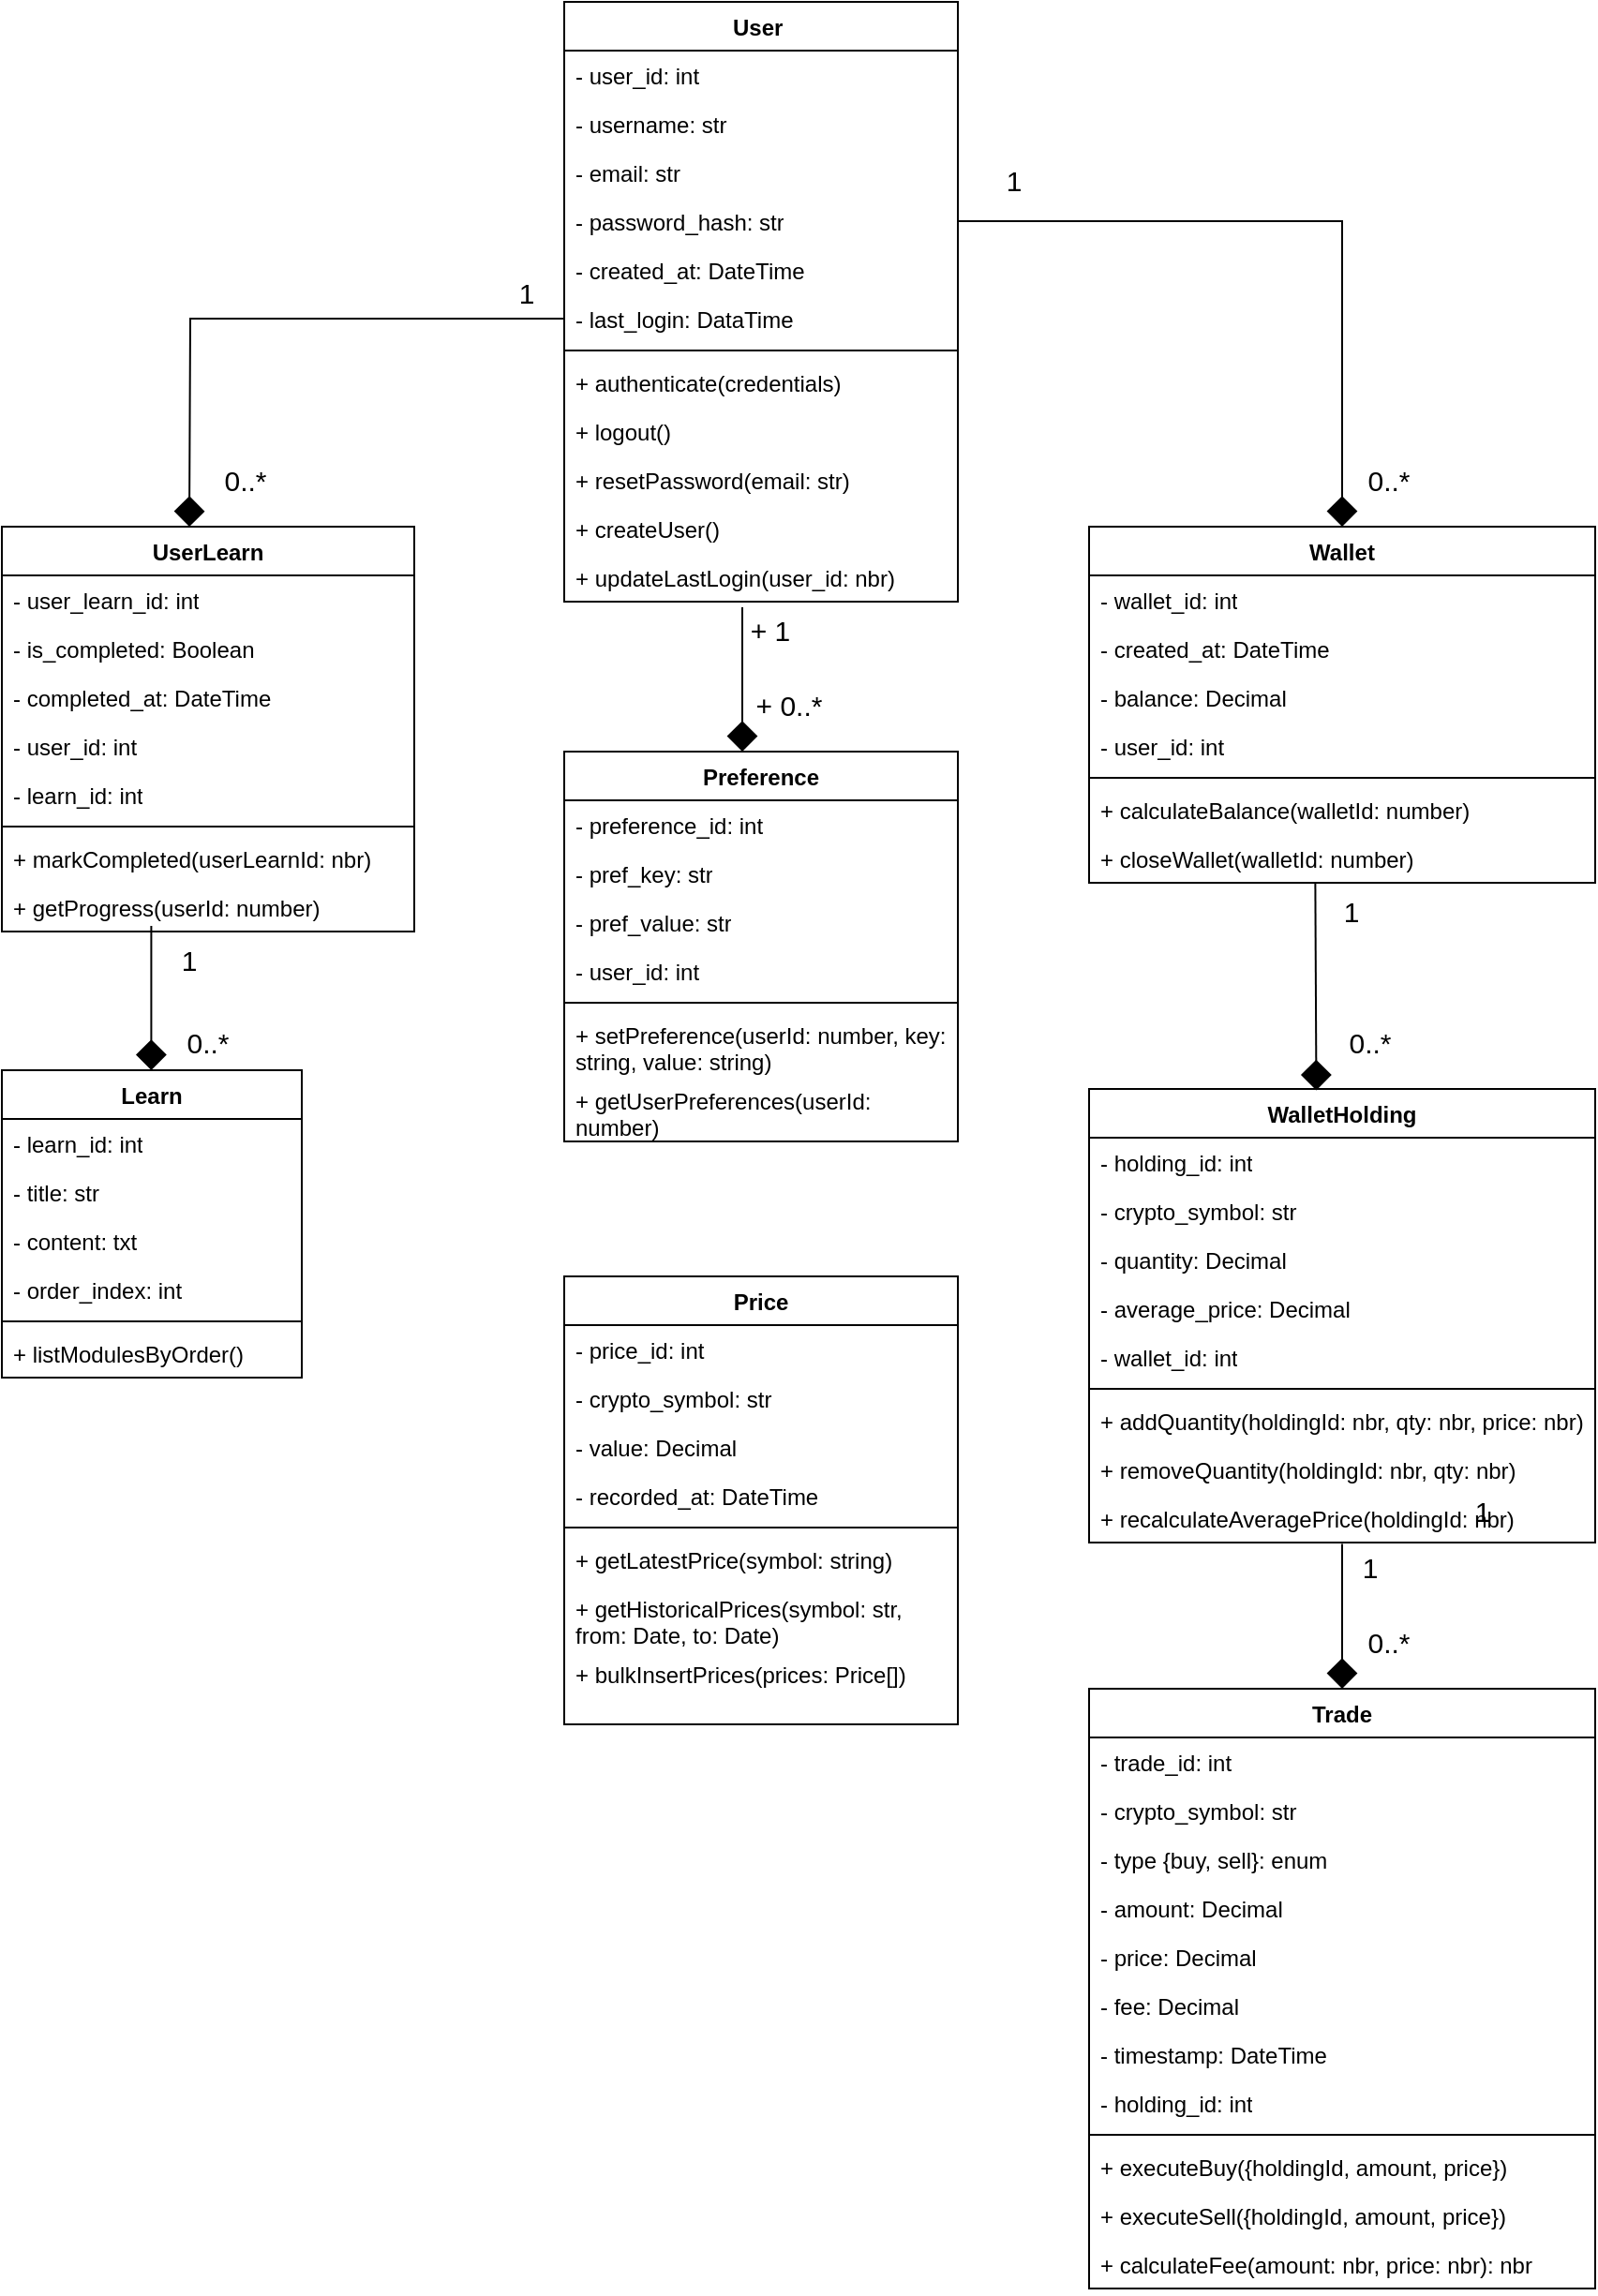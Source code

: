 <mxfile version="27.1.6">
  <diagram name="Page-1" id="4C60bxH-PJCXWATk1WWH">
    <mxGraphModel dx="1863" dy="641" grid="0" gridSize="10" guides="1" tooltips="1" connect="1" arrows="1" fold="1" page="0" pageScale="1" pageWidth="827" pageHeight="1169" math="0" shadow="0">
      <root>
        <mxCell id="0" />
        <mxCell id="1" parent="0" />
        <mxCell id="2OSRz_7j1Mztm3Zq3Lrr-1" value="User&amp;nbsp;" style="swimlane;fontStyle=1;align=center;verticalAlign=top;childLayout=stackLayout;horizontal=1;startSize=26;horizontalStack=0;resizeParent=1;resizeParentMax=0;resizeLast=0;collapsible=1;marginBottom=0;whiteSpace=wrap;html=1;" parent="1" vertex="1">
          <mxGeometry x="440" y="400" width="210" height="320" as="geometry" />
        </mxCell>
        <mxCell id="2OSRz_7j1Mztm3Zq3Lrr-2" value="- user_id: int&lt;table&gt;&lt;tbody&gt;&lt;tr&gt;&lt;td&gt;&lt;br&gt;&lt;/td&gt;&lt;/tr&gt;&lt;/tbody&gt;&lt;/table&gt;" style="text;strokeColor=none;fillColor=none;align=left;verticalAlign=top;spacingLeft=4;spacingRight=4;overflow=hidden;rotatable=0;points=[[0,0.5],[1,0.5]];portConstraint=eastwest;whiteSpace=wrap;html=1;" parent="2OSRz_7j1Mztm3Zq3Lrr-1" vertex="1">
          <mxGeometry y="26" width="210" height="26" as="geometry" />
        </mxCell>
        <mxCell id="b3LRkC3Ov9toq2c2SuKT-3" value="- username: str" style="text;strokeColor=none;fillColor=none;align=left;verticalAlign=top;spacingLeft=4;spacingRight=4;overflow=hidden;rotatable=0;points=[[0,0.5],[1,0.5]];portConstraint=eastwest;whiteSpace=wrap;html=1;" vertex="1" parent="2OSRz_7j1Mztm3Zq3Lrr-1">
          <mxGeometry y="52" width="210" height="26" as="geometry" />
        </mxCell>
        <mxCell id="b3LRkC3Ov9toq2c2SuKT-2" value="- email: str" style="text;strokeColor=none;fillColor=none;align=left;verticalAlign=top;spacingLeft=4;spacingRight=4;overflow=hidden;rotatable=0;points=[[0,0.5],[1,0.5]];portConstraint=eastwest;whiteSpace=wrap;html=1;" vertex="1" parent="2OSRz_7j1Mztm3Zq3Lrr-1">
          <mxGeometry y="78" width="210" height="26" as="geometry" />
        </mxCell>
        <mxCell id="b3LRkC3Ov9toq2c2SuKT-1" value="- password_hash: str" style="text;strokeColor=none;fillColor=none;align=left;verticalAlign=top;spacingLeft=4;spacingRight=4;overflow=hidden;rotatable=0;points=[[0,0.5],[1,0.5]];portConstraint=eastwest;whiteSpace=wrap;html=1;" vertex="1" parent="2OSRz_7j1Mztm3Zq3Lrr-1">
          <mxGeometry y="104" width="210" height="26" as="geometry" />
        </mxCell>
        <mxCell id="b3LRkC3Ov9toq2c2SuKT-5" value="- created_at: DateTime" style="text;strokeColor=none;fillColor=none;align=left;verticalAlign=top;spacingLeft=4;spacingRight=4;overflow=hidden;rotatable=0;points=[[0,0.5],[1,0.5]];portConstraint=eastwest;whiteSpace=wrap;html=1;" vertex="1" parent="2OSRz_7j1Mztm3Zq3Lrr-1">
          <mxGeometry y="130" width="210" height="26" as="geometry" />
        </mxCell>
        <mxCell id="b3LRkC3Ov9toq2c2SuKT-4" value="- last_login: DataTime" style="text;strokeColor=none;fillColor=none;align=left;verticalAlign=top;spacingLeft=4;spacingRight=4;overflow=hidden;rotatable=0;points=[[0,0.5],[1,0.5]];portConstraint=eastwest;whiteSpace=wrap;html=1;" vertex="1" parent="2OSRz_7j1Mztm3Zq3Lrr-1">
          <mxGeometry y="156" width="210" height="26" as="geometry" />
        </mxCell>
        <mxCell id="2OSRz_7j1Mztm3Zq3Lrr-3" value="" style="line;strokeWidth=1;fillColor=none;align=left;verticalAlign=middle;spacingTop=-1;spacingLeft=3;spacingRight=3;rotatable=0;labelPosition=right;points=[];portConstraint=eastwest;strokeColor=inherit;" parent="2OSRz_7j1Mztm3Zq3Lrr-1" vertex="1">
          <mxGeometry y="182" width="210" height="8" as="geometry" />
        </mxCell>
        <mxCell id="b3LRkC3Ov9toq2c2SuKT-7" value="+ authenticate(credentials)" style="text;strokeColor=none;fillColor=none;align=left;verticalAlign=top;spacingLeft=4;spacingRight=4;overflow=hidden;rotatable=0;points=[[0,0.5],[1,0.5]];portConstraint=eastwest;whiteSpace=wrap;html=1;" vertex="1" parent="2OSRz_7j1Mztm3Zq3Lrr-1">
          <mxGeometry y="190" width="210" height="26" as="geometry" />
        </mxCell>
        <mxCell id="b3LRkC3Ov9toq2c2SuKT-6" value="+ logout()" style="text;strokeColor=none;fillColor=none;align=left;verticalAlign=top;spacingLeft=4;spacingRight=4;overflow=hidden;rotatable=0;points=[[0,0.5],[1,0.5]];portConstraint=eastwest;whiteSpace=wrap;html=1;" vertex="1" parent="2OSRz_7j1Mztm3Zq3Lrr-1">
          <mxGeometry y="216" width="210" height="26" as="geometry" />
        </mxCell>
        <mxCell id="b3LRkC3Ov9toq2c2SuKT-8" value="+ resetPassword(email: str)" style="text;strokeColor=none;fillColor=none;align=left;verticalAlign=top;spacingLeft=4;spacingRight=4;overflow=hidden;rotatable=0;points=[[0,0.5],[1,0.5]];portConstraint=eastwest;whiteSpace=wrap;html=1;" vertex="1" parent="2OSRz_7j1Mztm3Zq3Lrr-1">
          <mxGeometry y="242" width="210" height="26" as="geometry" />
        </mxCell>
        <mxCell id="2OSRz_7j1Mztm3Zq3Lrr-4" value="+ createUser()" style="text;strokeColor=none;fillColor=none;align=left;verticalAlign=top;spacingLeft=4;spacingRight=4;overflow=hidden;rotatable=0;points=[[0,0.5],[1,0.5]];portConstraint=eastwest;whiteSpace=wrap;html=1;" parent="2OSRz_7j1Mztm3Zq3Lrr-1" vertex="1">
          <mxGeometry y="268" width="210" height="26" as="geometry" />
        </mxCell>
        <mxCell id="b3LRkC3Ov9toq2c2SuKT-38" value="+ updateLastLogin(user_id: nbr)" style="text;strokeColor=none;fillColor=none;align=left;verticalAlign=top;spacingLeft=4;spacingRight=4;overflow=hidden;rotatable=0;points=[[0,0.5],[1,0.5]];portConstraint=eastwest;whiteSpace=wrap;html=1;" vertex="1" parent="2OSRz_7j1Mztm3Zq3Lrr-1">
          <mxGeometry y="294" width="210" height="26" as="geometry" />
        </mxCell>
        <mxCell id="b3LRkC3Ov9toq2c2SuKT-9" value="Price" style="swimlane;fontStyle=1;align=center;verticalAlign=top;childLayout=stackLayout;horizontal=1;startSize=26;horizontalStack=0;resizeParent=1;resizeParentMax=0;resizeLast=0;collapsible=1;marginBottom=0;whiteSpace=wrap;html=1;" vertex="1" parent="1">
          <mxGeometry x="440" y="1080" width="210" height="239" as="geometry" />
        </mxCell>
        <mxCell id="b3LRkC3Ov9toq2c2SuKT-10" value="- price_id: int" style="text;strokeColor=none;fillColor=none;align=left;verticalAlign=top;spacingLeft=4;spacingRight=4;overflow=hidden;rotatable=0;points=[[0,0.5],[1,0.5]];portConstraint=eastwest;whiteSpace=wrap;html=1;" vertex="1" parent="b3LRkC3Ov9toq2c2SuKT-9">
          <mxGeometry y="26" width="210" height="26" as="geometry" />
        </mxCell>
        <mxCell id="b3LRkC3Ov9toq2c2SuKT-57" value="- crypto_symbol: str" style="text;strokeColor=none;fillColor=none;align=left;verticalAlign=top;spacingLeft=4;spacingRight=4;overflow=hidden;rotatable=0;points=[[0,0.5],[1,0.5]];portConstraint=eastwest;whiteSpace=wrap;html=1;" vertex="1" parent="b3LRkC3Ov9toq2c2SuKT-9">
          <mxGeometry y="52" width="210" height="26" as="geometry" />
        </mxCell>
        <mxCell id="b3LRkC3Ov9toq2c2SuKT-56" value="- value: Decimal" style="text;strokeColor=none;fillColor=none;align=left;verticalAlign=top;spacingLeft=4;spacingRight=4;overflow=hidden;rotatable=0;points=[[0,0.5],[1,0.5]];portConstraint=eastwest;whiteSpace=wrap;html=1;" vertex="1" parent="b3LRkC3Ov9toq2c2SuKT-9">
          <mxGeometry y="78" width="210" height="26" as="geometry" />
        </mxCell>
        <mxCell id="b3LRkC3Ov9toq2c2SuKT-55" value="- recorded_at: DateTime" style="text;strokeColor=none;fillColor=none;align=left;verticalAlign=top;spacingLeft=4;spacingRight=4;overflow=hidden;rotatable=0;points=[[0,0.5],[1,0.5]];portConstraint=eastwest;whiteSpace=wrap;html=1;" vertex="1" parent="b3LRkC3Ov9toq2c2SuKT-9">
          <mxGeometry y="104" width="210" height="26" as="geometry" />
        </mxCell>
        <mxCell id="b3LRkC3Ov9toq2c2SuKT-11" value="" style="line;strokeWidth=1;fillColor=none;align=left;verticalAlign=middle;spacingTop=-1;spacingLeft=3;spacingRight=3;rotatable=0;labelPosition=right;points=[];portConstraint=eastwest;strokeColor=inherit;" vertex="1" parent="b3LRkC3Ov9toq2c2SuKT-9">
          <mxGeometry y="130" width="210" height="8" as="geometry" />
        </mxCell>
        <mxCell id="b3LRkC3Ov9toq2c2SuKT-12" value="+&amp;nbsp;getLatestPrice(symbol: string)" style="text;strokeColor=none;fillColor=none;align=left;verticalAlign=top;spacingLeft=4;spacingRight=4;overflow=hidden;rotatable=0;points=[[0,0.5],[1,0.5]];portConstraint=eastwest;whiteSpace=wrap;html=1;" vertex="1" parent="b3LRkC3Ov9toq2c2SuKT-9">
          <mxGeometry y="138" width="210" height="26" as="geometry" />
        </mxCell>
        <mxCell id="b3LRkC3Ov9toq2c2SuKT-73" value="+&amp;nbsp;getHistoricalPrices(symbol: str, from: Date, to: Date)" style="text;strokeColor=none;fillColor=none;align=left;verticalAlign=top;spacingLeft=4;spacingRight=4;overflow=hidden;rotatable=0;points=[[0,0.5],[1,0.5]];portConstraint=eastwest;whiteSpace=wrap;html=1;" vertex="1" parent="b3LRkC3Ov9toq2c2SuKT-9">
          <mxGeometry y="164" width="210" height="35" as="geometry" />
        </mxCell>
        <mxCell id="b3LRkC3Ov9toq2c2SuKT-72" value="+&amp;nbsp;bulkInsertPrices(prices: Price[])" style="text;strokeColor=none;fillColor=none;align=left;verticalAlign=top;spacingLeft=4;spacingRight=4;overflow=hidden;rotatable=0;points=[[0,0.5],[1,0.5]];portConstraint=eastwest;whiteSpace=wrap;html=1;" vertex="1" parent="b3LRkC3Ov9toq2c2SuKT-9">
          <mxGeometry y="199" width="210" height="40" as="geometry" />
        </mxCell>
        <mxCell id="b3LRkC3Ov9toq2c2SuKT-13" value="Preference" style="swimlane;fontStyle=1;align=center;verticalAlign=top;childLayout=stackLayout;horizontal=1;startSize=26;horizontalStack=0;resizeParent=1;resizeParentMax=0;resizeLast=0;collapsible=1;marginBottom=0;whiteSpace=wrap;html=1;" vertex="1" parent="1">
          <mxGeometry x="440" y="800" width="210" height="208" as="geometry" />
        </mxCell>
        <mxCell id="b3LRkC3Ov9toq2c2SuKT-14" value="- preference_id: int" style="text;strokeColor=none;fillColor=none;align=left;verticalAlign=top;spacingLeft=4;spacingRight=4;overflow=hidden;rotatable=0;points=[[0,0.5],[1,0.5]];portConstraint=eastwest;whiteSpace=wrap;html=1;" vertex="1" parent="b3LRkC3Ov9toq2c2SuKT-13">
          <mxGeometry y="26" width="210" height="26" as="geometry" />
        </mxCell>
        <mxCell id="b3LRkC3Ov9toq2c2SuKT-60" value="- pref_key: str" style="text;strokeColor=none;fillColor=none;align=left;verticalAlign=top;spacingLeft=4;spacingRight=4;overflow=hidden;rotatable=0;points=[[0,0.5],[1,0.5]];portConstraint=eastwest;whiteSpace=wrap;html=1;" vertex="1" parent="b3LRkC3Ov9toq2c2SuKT-13">
          <mxGeometry y="52" width="210" height="26" as="geometry" />
        </mxCell>
        <mxCell id="b3LRkC3Ov9toq2c2SuKT-59" value="- pref_value: str" style="text;strokeColor=none;fillColor=none;align=left;verticalAlign=top;spacingLeft=4;spacingRight=4;overflow=hidden;rotatable=0;points=[[0,0.5],[1,0.5]];portConstraint=eastwest;whiteSpace=wrap;html=1;" vertex="1" parent="b3LRkC3Ov9toq2c2SuKT-13">
          <mxGeometry y="78" width="210" height="26" as="geometry" />
        </mxCell>
        <mxCell id="b3LRkC3Ov9toq2c2SuKT-58" value="- user_id: int" style="text;strokeColor=none;fillColor=none;align=left;verticalAlign=top;spacingLeft=4;spacingRight=4;overflow=hidden;rotatable=0;points=[[0,0.5],[1,0.5]];portConstraint=eastwest;whiteSpace=wrap;html=1;" vertex="1" parent="b3LRkC3Ov9toq2c2SuKT-13">
          <mxGeometry y="104" width="210" height="26" as="geometry" />
        </mxCell>
        <mxCell id="b3LRkC3Ov9toq2c2SuKT-15" value="" style="line;strokeWidth=1;fillColor=none;align=left;verticalAlign=middle;spacingTop=-1;spacingLeft=3;spacingRight=3;rotatable=0;labelPosition=right;points=[];portConstraint=eastwest;strokeColor=inherit;" vertex="1" parent="b3LRkC3Ov9toq2c2SuKT-13">
          <mxGeometry y="130" width="210" height="8" as="geometry" />
        </mxCell>
        <mxCell id="b3LRkC3Ov9toq2c2SuKT-16" value="+&amp;nbsp;setPreference(userId: number, key: string, value: string)" style="text;strokeColor=none;fillColor=none;align=left;verticalAlign=top;spacingLeft=4;spacingRight=4;overflow=hidden;rotatable=0;points=[[0,0.5],[1,0.5]];portConstraint=eastwest;whiteSpace=wrap;html=1;" vertex="1" parent="b3LRkC3Ov9toq2c2SuKT-13">
          <mxGeometry y="138" width="210" height="35" as="geometry" />
        </mxCell>
        <mxCell id="b3LRkC3Ov9toq2c2SuKT-75" value="+&amp;nbsp;getUserPreferences(userId: number)" style="text;strokeColor=none;fillColor=none;align=left;verticalAlign=top;spacingLeft=4;spacingRight=4;overflow=hidden;rotatable=0;points=[[0,0.5],[1,0.5]];portConstraint=eastwest;whiteSpace=wrap;html=1;" vertex="1" parent="b3LRkC3Ov9toq2c2SuKT-13">
          <mxGeometry y="173" width="210" height="35" as="geometry" />
        </mxCell>
        <mxCell id="b3LRkC3Ov9toq2c2SuKT-17" value="Wallet" style="swimlane;fontStyle=1;align=center;verticalAlign=top;childLayout=stackLayout;horizontal=1;startSize=26;horizontalStack=0;resizeParent=1;resizeParentMax=0;resizeLast=0;collapsible=1;marginBottom=0;whiteSpace=wrap;html=1;" vertex="1" parent="1">
          <mxGeometry x="720" y="680" width="270" height="190" as="geometry" />
        </mxCell>
        <mxCell id="b3LRkC3Ov9toq2c2SuKT-42" value="- wallet_id: int" style="text;strokeColor=none;fillColor=none;align=left;verticalAlign=top;spacingLeft=4;spacingRight=4;overflow=hidden;rotatable=0;points=[[0,0.5],[1,0.5]];portConstraint=eastwest;whiteSpace=wrap;html=1;" vertex="1" parent="b3LRkC3Ov9toq2c2SuKT-17">
          <mxGeometry y="26" width="270" height="26" as="geometry" />
        </mxCell>
        <mxCell id="b3LRkC3Ov9toq2c2SuKT-18" value="- created_at: DateTime" style="text;strokeColor=none;fillColor=none;align=left;verticalAlign=top;spacingLeft=4;spacingRight=4;overflow=hidden;rotatable=0;points=[[0,0.5],[1,0.5]];portConstraint=eastwest;whiteSpace=wrap;html=1;" vertex="1" parent="b3LRkC3Ov9toq2c2SuKT-17">
          <mxGeometry y="52" width="270" height="26" as="geometry" />
        </mxCell>
        <mxCell id="b3LRkC3Ov9toq2c2SuKT-41" value="- balance: Decimal" style="text;strokeColor=none;fillColor=none;align=left;verticalAlign=top;spacingLeft=4;spacingRight=4;overflow=hidden;rotatable=0;points=[[0,0.5],[1,0.5]];portConstraint=eastwest;whiteSpace=wrap;html=1;" vertex="1" parent="b3LRkC3Ov9toq2c2SuKT-17">
          <mxGeometry y="78" width="270" height="26" as="geometry" />
        </mxCell>
        <mxCell id="b3LRkC3Ov9toq2c2SuKT-40" value="- user_id: int" style="text;strokeColor=none;fillColor=none;align=left;verticalAlign=top;spacingLeft=4;spacingRight=4;overflow=hidden;rotatable=0;points=[[0,0.5],[1,0.5]];portConstraint=eastwest;whiteSpace=wrap;html=1;" vertex="1" parent="b3LRkC3Ov9toq2c2SuKT-17">
          <mxGeometry y="104" width="270" height="26" as="geometry" />
        </mxCell>
        <mxCell id="b3LRkC3Ov9toq2c2SuKT-19" value="" style="line;strokeWidth=1;fillColor=none;align=left;verticalAlign=middle;spacingTop=-1;spacingLeft=3;spacingRight=3;rotatable=0;labelPosition=right;points=[];portConstraint=eastwest;strokeColor=inherit;" vertex="1" parent="b3LRkC3Ov9toq2c2SuKT-17">
          <mxGeometry y="130" width="270" height="8" as="geometry" />
        </mxCell>
        <mxCell id="b3LRkC3Ov9toq2c2SuKT-20" value="+&amp;nbsp;calculateBalance(walletId: number)" style="text;strokeColor=none;fillColor=none;align=left;verticalAlign=top;spacingLeft=4;spacingRight=4;overflow=hidden;rotatable=0;points=[[0,0.5],[1,0.5]];portConstraint=eastwest;whiteSpace=wrap;html=1;" vertex="1" parent="b3LRkC3Ov9toq2c2SuKT-17">
          <mxGeometry y="138" width="270" height="26" as="geometry" />
        </mxCell>
        <mxCell id="b3LRkC3Ov9toq2c2SuKT-39" value="+&amp;nbsp;closeWallet(walletId: number)" style="text;strokeColor=none;fillColor=none;align=left;verticalAlign=top;spacingLeft=4;spacingRight=4;overflow=hidden;rotatable=0;points=[[0,0.5],[1,0.5]];portConstraint=eastwest;whiteSpace=wrap;html=1;" vertex="1" parent="b3LRkC3Ov9toq2c2SuKT-17">
          <mxGeometry y="164" width="270" height="26" as="geometry" />
        </mxCell>
        <mxCell id="b3LRkC3Ov9toq2c2SuKT-21" value="Learn" style="swimlane;fontStyle=1;align=center;verticalAlign=top;childLayout=stackLayout;horizontal=1;startSize=26;horizontalStack=0;resizeParent=1;resizeParentMax=0;resizeLast=0;collapsible=1;marginBottom=0;whiteSpace=wrap;html=1;" vertex="1" parent="1">
          <mxGeometry x="140" y="970" width="160" height="164" as="geometry" />
        </mxCell>
        <mxCell id="b3LRkC3Ov9toq2c2SuKT-22" value="- learn_id: int" style="text;strokeColor=none;fillColor=none;align=left;verticalAlign=top;spacingLeft=4;spacingRight=4;overflow=hidden;rotatable=0;points=[[0,0.5],[1,0.5]];portConstraint=eastwest;whiteSpace=wrap;html=1;" vertex="1" parent="b3LRkC3Ov9toq2c2SuKT-21">
          <mxGeometry y="26" width="160" height="26" as="geometry" />
        </mxCell>
        <mxCell id="b3LRkC3Ov9toq2c2SuKT-63" value="- title: str" style="text;strokeColor=none;fillColor=none;align=left;verticalAlign=top;spacingLeft=4;spacingRight=4;overflow=hidden;rotatable=0;points=[[0,0.5],[1,0.5]];portConstraint=eastwest;whiteSpace=wrap;html=1;" vertex="1" parent="b3LRkC3Ov9toq2c2SuKT-21">
          <mxGeometry y="52" width="160" height="26" as="geometry" />
        </mxCell>
        <mxCell id="b3LRkC3Ov9toq2c2SuKT-62" value="- content: txt" style="text;strokeColor=none;fillColor=none;align=left;verticalAlign=top;spacingLeft=4;spacingRight=4;overflow=hidden;rotatable=0;points=[[0,0.5],[1,0.5]];portConstraint=eastwest;whiteSpace=wrap;html=1;" vertex="1" parent="b3LRkC3Ov9toq2c2SuKT-21">
          <mxGeometry y="78" width="160" height="26" as="geometry" />
        </mxCell>
        <mxCell id="b3LRkC3Ov9toq2c2SuKT-61" value="- order_index: int" style="text;strokeColor=none;fillColor=none;align=left;verticalAlign=top;spacingLeft=4;spacingRight=4;overflow=hidden;rotatable=0;points=[[0,0.5],[1,0.5]];portConstraint=eastwest;whiteSpace=wrap;html=1;" vertex="1" parent="b3LRkC3Ov9toq2c2SuKT-21">
          <mxGeometry y="104" width="160" height="26" as="geometry" />
        </mxCell>
        <mxCell id="b3LRkC3Ov9toq2c2SuKT-23" value="" style="line;strokeWidth=1;fillColor=none;align=left;verticalAlign=middle;spacingTop=-1;spacingLeft=3;spacingRight=3;rotatable=0;labelPosition=right;points=[];portConstraint=eastwest;strokeColor=inherit;" vertex="1" parent="b3LRkC3Ov9toq2c2SuKT-21">
          <mxGeometry y="130" width="160" height="8" as="geometry" />
        </mxCell>
        <mxCell id="b3LRkC3Ov9toq2c2SuKT-24" value="+&amp;nbsp;listModulesByOrder()" style="text;strokeColor=none;fillColor=none;align=left;verticalAlign=top;spacingLeft=4;spacingRight=4;overflow=hidden;rotatable=0;points=[[0,0.5],[1,0.5]];portConstraint=eastwest;whiteSpace=wrap;html=1;" vertex="1" parent="b3LRkC3Ov9toq2c2SuKT-21">
          <mxGeometry y="138" width="160" height="26" as="geometry" />
        </mxCell>
        <mxCell id="b3LRkC3Ov9toq2c2SuKT-25" value="UserLearn" style="swimlane;fontStyle=1;align=center;verticalAlign=top;childLayout=stackLayout;horizontal=1;startSize=26;horizontalStack=0;resizeParent=1;resizeParentMax=0;resizeLast=0;collapsible=1;marginBottom=0;whiteSpace=wrap;html=1;" vertex="1" parent="1">
          <mxGeometry x="140" y="680" width="220" height="216" as="geometry" />
        </mxCell>
        <mxCell id="b3LRkC3Ov9toq2c2SuKT-26" value="- user_learn_id: int" style="text;strokeColor=none;fillColor=none;align=left;verticalAlign=top;spacingLeft=4;spacingRight=4;overflow=hidden;rotatable=0;points=[[0,0.5],[1,0.5]];portConstraint=eastwest;whiteSpace=wrap;html=1;" vertex="1" parent="b3LRkC3Ov9toq2c2SuKT-25">
          <mxGeometry y="26" width="220" height="26" as="geometry" />
        </mxCell>
        <mxCell id="b3LRkC3Ov9toq2c2SuKT-66" value="- is_completed: Boolean" style="text;strokeColor=none;fillColor=none;align=left;verticalAlign=top;spacingLeft=4;spacingRight=4;overflow=hidden;rotatable=0;points=[[0,0.5],[1,0.5]];portConstraint=eastwest;whiteSpace=wrap;html=1;" vertex="1" parent="b3LRkC3Ov9toq2c2SuKT-25">
          <mxGeometry y="52" width="220" height="26" as="geometry" />
        </mxCell>
        <mxCell id="b3LRkC3Ov9toq2c2SuKT-65" value="- completed_at: DateTime" style="text;strokeColor=none;fillColor=none;align=left;verticalAlign=top;spacingLeft=4;spacingRight=4;overflow=hidden;rotatable=0;points=[[0,0.5],[1,0.5]];portConstraint=eastwest;whiteSpace=wrap;html=1;" vertex="1" parent="b3LRkC3Ov9toq2c2SuKT-25">
          <mxGeometry y="78" width="220" height="26" as="geometry" />
        </mxCell>
        <mxCell id="b3LRkC3Ov9toq2c2SuKT-67" value="- user_id: int" style="text;strokeColor=none;fillColor=none;align=left;verticalAlign=top;spacingLeft=4;spacingRight=4;overflow=hidden;rotatable=0;points=[[0,0.5],[1,0.5]];portConstraint=eastwest;whiteSpace=wrap;html=1;" vertex="1" parent="b3LRkC3Ov9toq2c2SuKT-25">
          <mxGeometry y="104" width="220" height="26" as="geometry" />
        </mxCell>
        <mxCell id="b3LRkC3Ov9toq2c2SuKT-64" value="- learn_id: int" style="text;strokeColor=none;fillColor=none;align=left;verticalAlign=top;spacingLeft=4;spacingRight=4;overflow=hidden;rotatable=0;points=[[0,0.5],[1,0.5]];portConstraint=eastwest;whiteSpace=wrap;html=1;" vertex="1" parent="b3LRkC3Ov9toq2c2SuKT-25">
          <mxGeometry y="130" width="220" height="26" as="geometry" />
        </mxCell>
        <mxCell id="b3LRkC3Ov9toq2c2SuKT-27" value="" style="line;strokeWidth=1;fillColor=none;align=left;verticalAlign=middle;spacingTop=-1;spacingLeft=3;spacingRight=3;rotatable=0;labelPosition=right;points=[];portConstraint=eastwest;strokeColor=inherit;" vertex="1" parent="b3LRkC3Ov9toq2c2SuKT-25">
          <mxGeometry y="156" width="220" height="8" as="geometry" />
        </mxCell>
        <mxCell id="b3LRkC3Ov9toq2c2SuKT-28" value="+&amp;nbsp;markCompleted(userLearnId: nbr)" style="text;strokeColor=none;fillColor=none;align=left;verticalAlign=top;spacingLeft=4;spacingRight=4;overflow=hidden;rotatable=0;points=[[0,0.5],[1,0.5]];portConstraint=eastwest;whiteSpace=wrap;html=1;" vertex="1" parent="b3LRkC3Ov9toq2c2SuKT-25">
          <mxGeometry y="164" width="220" height="26" as="geometry" />
        </mxCell>
        <mxCell id="b3LRkC3Ov9toq2c2SuKT-76" value="+&amp;nbsp;getProgress(userId: number)" style="text;strokeColor=none;fillColor=none;align=left;verticalAlign=top;spacingLeft=4;spacingRight=4;overflow=hidden;rotatable=0;points=[[0,0.5],[1,0.5]];portConstraint=eastwest;whiteSpace=wrap;html=1;" vertex="1" parent="b3LRkC3Ov9toq2c2SuKT-25">
          <mxGeometry y="190" width="220" height="26" as="geometry" />
        </mxCell>
        <mxCell id="b3LRkC3Ov9toq2c2SuKT-29" value="WalletHolding" style="swimlane;fontStyle=1;align=center;verticalAlign=top;childLayout=stackLayout;horizontal=1;startSize=26;horizontalStack=0;resizeParent=1;resizeParentMax=0;resizeLast=0;collapsible=1;marginBottom=0;whiteSpace=wrap;html=1;" vertex="1" parent="1">
          <mxGeometry x="720" y="980" width="270" height="242" as="geometry" />
        </mxCell>
        <mxCell id="b3LRkC3Ov9toq2c2SuKT-30" value="- holding_id: int" style="text;strokeColor=none;fillColor=none;align=left;verticalAlign=top;spacingLeft=4;spacingRight=4;overflow=hidden;rotatable=0;points=[[0,0.5],[1,0.5]];portConstraint=eastwest;whiteSpace=wrap;html=1;" vertex="1" parent="b3LRkC3Ov9toq2c2SuKT-29">
          <mxGeometry y="26" width="270" height="26" as="geometry" />
        </mxCell>
        <mxCell id="b3LRkC3Ov9toq2c2SuKT-46" value="- crypto_symbol: str" style="text;strokeColor=none;fillColor=none;align=left;verticalAlign=top;spacingLeft=4;spacingRight=4;overflow=hidden;rotatable=0;points=[[0,0.5],[1,0.5]];portConstraint=eastwest;whiteSpace=wrap;html=1;" vertex="1" parent="b3LRkC3Ov9toq2c2SuKT-29">
          <mxGeometry y="52" width="270" height="26" as="geometry" />
        </mxCell>
        <mxCell id="b3LRkC3Ov9toq2c2SuKT-45" value="- quantity: Decimal" style="text;strokeColor=none;fillColor=none;align=left;verticalAlign=top;spacingLeft=4;spacingRight=4;overflow=hidden;rotatable=0;points=[[0,0.5],[1,0.5]];portConstraint=eastwest;whiteSpace=wrap;html=1;" vertex="1" parent="b3LRkC3Ov9toq2c2SuKT-29">
          <mxGeometry y="78" width="270" height="26" as="geometry" />
        </mxCell>
        <mxCell id="b3LRkC3Ov9toq2c2SuKT-44" value="- average_price: Decimal" style="text;strokeColor=none;fillColor=none;align=left;verticalAlign=top;spacingLeft=4;spacingRight=4;overflow=hidden;rotatable=0;points=[[0,0.5],[1,0.5]];portConstraint=eastwest;whiteSpace=wrap;html=1;" vertex="1" parent="b3LRkC3Ov9toq2c2SuKT-29">
          <mxGeometry y="104" width="270" height="26" as="geometry" />
        </mxCell>
        <mxCell id="b3LRkC3Ov9toq2c2SuKT-43" value="- wallet_id: int" style="text;strokeColor=none;fillColor=none;align=left;verticalAlign=top;spacingLeft=4;spacingRight=4;overflow=hidden;rotatable=0;points=[[0,0.5],[1,0.5]];portConstraint=eastwest;whiteSpace=wrap;html=1;" vertex="1" parent="b3LRkC3Ov9toq2c2SuKT-29">
          <mxGeometry y="130" width="270" height="26" as="geometry" />
        </mxCell>
        <mxCell id="b3LRkC3Ov9toq2c2SuKT-31" value="" style="line;strokeWidth=1;fillColor=none;align=left;verticalAlign=middle;spacingTop=-1;spacingLeft=3;spacingRight=3;rotatable=0;labelPosition=right;points=[];portConstraint=eastwest;strokeColor=inherit;" vertex="1" parent="b3LRkC3Ov9toq2c2SuKT-29">
          <mxGeometry y="156" width="270" height="8" as="geometry" />
        </mxCell>
        <mxCell id="b3LRkC3Ov9toq2c2SuKT-32" value="+&amp;nbsp;addQuantity(holdingId: nbr, qty: nbr, price: nbr)" style="text;strokeColor=none;fillColor=none;align=left;verticalAlign=top;spacingLeft=4;spacingRight=4;overflow=hidden;rotatable=0;points=[[0,0.5],[1,0.5]];portConstraint=eastwest;whiteSpace=wrap;html=1;" vertex="1" parent="b3LRkC3Ov9toq2c2SuKT-29">
          <mxGeometry y="164" width="270" height="26" as="geometry" />
        </mxCell>
        <mxCell id="b3LRkC3Ov9toq2c2SuKT-71" value="+&amp;nbsp;removeQuantity(holdingId: nbr, qty: nbr)" style="text;strokeColor=none;fillColor=none;align=left;verticalAlign=top;spacingLeft=4;spacingRight=4;overflow=hidden;rotatable=0;points=[[0,0.5],[1,0.5]];portConstraint=eastwest;whiteSpace=wrap;html=1;" vertex="1" parent="b3LRkC3Ov9toq2c2SuKT-29">
          <mxGeometry y="190" width="270" height="26" as="geometry" />
        </mxCell>
        <mxCell id="b3LRkC3Ov9toq2c2SuKT-70" value="+&amp;nbsp;recalculateAveragePrice(holdingId: nbr)" style="text;strokeColor=none;fillColor=none;align=left;verticalAlign=top;spacingLeft=4;spacingRight=4;overflow=hidden;rotatable=0;points=[[0,0.5],[1,0.5]];portConstraint=eastwest;whiteSpace=wrap;html=1;" vertex="1" parent="b3LRkC3Ov9toq2c2SuKT-29">
          <mxGeometry y="216" width="270" height="26" as="geometry" />
        </mxCell>
        <mxCell id="b3LRkC3Ov9toq2c2SuKT-33" value="Trade" style="swimlane;fontStyle=1;align=center;verticalAlign=top;childLayout=stackLayout;horizontal=1;startSize=26;horizontalStack=0;resizeParent=1;resizeParentMax=0;resizeLast=0;collapsible=1;marginBottom=0;whiteSpace=wrap;html=1;" vertex="1" parent="1">
          <mxGeometry x="720" y="1300" width="270" height="320" as="geometry" />
        </mxCell>
        <mxCell id="b3LRkC3Ov9toq2c2SuKT-34" value="- trade_id: int" style="text;strokeColor=none;fillColor=none;align=left;verticalAlign=top;spacingLeft=4;spacingRight=4;overflow=hidden;rotatable=0;points=[[0,0.5],[1,0.5]];portConstraint=eastwest;whiteSpace=wrap;html=1;" vertex="1" parent="b3LRkC3Ov9toq2c2SuKT-33">
          <mxGeometry y="26" width="270" height="26" as="geometry" />
        </mxCell>
        <mxCell id="b3LRkC3Ov9toq2c2SuKT-53" value="- crypto_symbol: str" style="text;strokeColor=none;fillColor=none;align=left;verticalAlign=top;spacingLeft=4;spacingRight=4;overflow=hidden;rotatable=0;points=[[0,0.5],[1,0.5]];portConstraint=eastwest;whiteSpace=wrap;html=1;" vertex="1" parent="b3LRkC3Ov9toq2c2SuKT-33">
          <mxGeometry y="52" width="270" height="26" as="geometry" />
        </mxCell>
        <mxCell id="b3LRkC3Ov9toq2c2SuKT-52" value="- type {buy, sell}: enum" style="text;strokeColor=none;fillColor=none;align=left;verticalAlign=top;spacingLeft=4;spacingRight=4;overflow=hidden;rotatable=0;points=[[0,0.5],[1,0.5]];portConstraint=eastwest;whiteSpace=wrap;html=1;" vertex="1" parent="b3LRkC3Ov9toq2c2SuKT-33">
          <mxGeometry y="78" width="270" height="26" as="geometry" />
        </mxCell>
        <mxCell id="b3LRkC3Ov9toq2c2SuKT-51" value="- amount: Decimal" style="text;strokeColor=none;fillColor=none;align=left;verticalAlign=top;spacingLeft=4;spacingRight=4;overflow=hidden;rotatable=0;points=[[0,0.5],[1,0.5]];portConstraint=eastwest;whiteSpace=wrap;html=1;" vertex="1" parent="b3LRkC3Ov9toq2c2SuKT-33">
          <mxGeometry y="104" width="270" height="26" as="geometry" />
        </mxCell>
        <mxCell id="b3LRkC3Ov9toq2c2SuKT-50" value="- price: Decimal" style="text;strokeColor=none;fillColor=none;align=left;verticalAlign=top;spacingLeft=4;spacingRight=4;overflow=hidden;rotatable=0;points=[[0,0.5],[1,0.5]];portConstraint=eastwest;whiteSpace=wrap;html=1;" vertex="1" parent="b3LRkC3Ov9toq2c2SuKT-33">
          <mxGeometry y="130" width="270" height="26" as="geometry" />
        </mxCell>
        <mxCell id="b3LRkC3Ov9toq2c2SuKT-49" value="- fee: Decimal" style="text;strokeColor=none;fillColor=none;align=left;verticalAlign=top;spacingLeft=4;spacingRight=4;overflow=hidden;rotatable=0;points=[[0,0.5],[1,0.5]];portConstraint=eastwest;whiteSpace=wrap;html=1;" vertex="1" parent="b3LRkC3Ov9toq2c2SuKT-33">
          <mxGeometry y="156" width="270" height="26" as="geometry" />
        </mxCell>
        <mxCell id="b3LRkC3Ov9toq2c2SuKT-48" value="- timestamp: DateTime" style="text;strokeColor=none;fillColor=none;align=left;verticalAlign=top;spacingLeft=4;spacingRight=4;overflow=hidden;rotatable=0;points=[[0,0.5],[1,0.5]];portConstraint=eastwest;whiteSpace=wrap;html=1;" vertex="1" parent="b3LRkC3Ov9toq2c2SuKT-33">
          <mxGeometry y="182" width="270" height="26" as="geometry" />
        </mxCell>
        <mxCell id="b3LRkC3Ov9toq2c2SuKT-47" value="- holding_id: int" style="text;strokeColor=none;fillColor=none;align=left;verticalAlign=top;spacingLeft=4;spacingRight=4;overflow=hidden;rotatable=0;points=[[0,0.5],[1,0.5]];portConstraint=eastwest;whiteSpace=wrap;html=1;" vertex="1" parent="b3LRkC3Ov9toq2c2SuKT-33">
          <mxGeometry y="208" width="270" height="26" as="geometry" />
        </mxCell>
        <mxCell id="b3LRkC3Ov9toq2c2SuKT-35" value="" style="line;strokeWidth=1;fillColor=none;align=left;verticalAlign=middle;spacingTop=-1;spacingLeft=3;spacingRight=3;rotatable=0;labelPosition=right;points=[];portConstraint=eastwest;strokeColor=inherit;" vertex="1" parent="b3LRkC3Ov9toq2c2SuKT-33">
          <mxGeometry y="234" width="270" height="8" as="geometry" />
        </mxCell>
        <mxCell id="b3LRkC3Ov9toq2c2SuKT-36" value="+&amp;nbsp;executeBuy({holdingId, amount, price})&amp;nbsp;" style="text;strokeColor=none;fillColor=none;align=left;verticalAlign=top;spacingLeft=4;spacingRight=4;overflow=hidden;rotatable=0;points=[[0,0.5],[1,0.5]];portConstraint=eastwest;whiteSpace=wrap;html=1;" vertex="1" parent="b3LRkC3Ov9toq2c2SuKT-33">
          <mxGeometry y="242" width="270" height="26" as="geometry" />
        </mxCell>
        <mxCell id="b3LRkC3Ov9toq2c2SuKT-69" value="+&amp;nbsp;executeSell({holdingId, amount, price})" style="text;strokeColor=none;fillColor=none;align=left;verticalAlign=top;spacingLeft=4;spacingRight=4;overflow=hidden;rotatable=0;points=[[0,0.5],[1,0.5]];portConstraint=eastwest;whiteSpace=wrap;html=1;" vertex="1" parent="b3LRkC3Ov9toq2c2SuKT-33">
          <mxGeometry y="268" width="270" height="26" as="geometry" />
        </mxCell>
        <mxCell id="b3LRkC3Ov9toq2c2SuKT-68" value="+&amp;nbsp;calculateFee(amount: nbr, price: nbr): nbr&amp;nbsp;" style="text;strokeColor=none;fillColor=none;align=left;verticalAlign=top;spacingLeft=4;spacingRight=4;overflow=hidden;rotatable=0;points=[[0,0.5],[1,0.5]];portConstraint=eastwest;whiteSpace=wrap;html=1;" vertex="1" parent="b3LRkC3Ov9toq2c2SuKT-33">
          <mxGeometry y="294" width="270" height="26" as="geometry" />
        </mxCell>
        <mxCell id="b3LRkC3Ov9toq2c2SuKT-78" style="edgeStyle=orthogonalEdgeStyle;rounded=0;orthogonalLoop=1;jettySize=auto;html=1;entryX=0.5;entryY=0;entryDx=0;entryDy=0;endArrow=diamond;endFill=1;endSize=14;" edge="1" parent="1" source="b3LRkC3Ov9toq2c2SuKT-1" target="b3LRkC3Ov9toq2c2SuKT-17">
          <mxGeometry relative="1" as="geometry" />
        </mxCell>
        <mxCell id="b3LRkC3Ov9toq2c2SuKT-79" value="&lt;font style=&quot;font-size: 15px;&quot;&gt;0..*&lt;/font&gt;" style="text;html=1;align=center;verticalAlign=middle;whiteSpace=wrap;rounded=0;" vertex="1" parent="1">
          <mxGeometry x="850" y="640" width="60" height="30" as="geometry" />
        </mxCell>
        <mxCell id="b3LRkC3Ov9toq2c2SuKT-81" style="rounded=0;orthogonalLoop=1;jettySize=auto;html=1;entryX=0.449;entryY=0.003;entryDx=0;entryDy=0;exitX=0.447;exitY=1.009;exitDx=0;exitDy=0;exitPerimeter=0;entryPerimeter=0;endArrow=diamond;endFill=1;endSize=14;" edge="1" parent="1" source="b3LRkC3Ov9toq2c2SuKT-39" target="b3LRkC3Ov9toq2c2SuKT-29">
          <mxGeometry relative="1" as="geometry" />
        </mxCell>
        <mxCell id="b3LRkC3Ov9toq2c2SuKT-82" value="&lt;font style=&quot;font-size: 15px;&quot;&gt;0..*&lt;/font&gt;" style="text;html=1;align=center;verticalAlign=middle;whiteSpace=wrap;rounded=0;" vertex="1" parent="1">
          <mxGeometry x="840" y="940" width="60" height="30" as="geometry" />
        </mxCell>
        <mxCell id="b3LRkC3Ov9toq2c2SuKT-83" value="&lt;font style=&quot;font-size: 15px;&quot;&gt;1&lt;/font&gt;" style="text;html=1;align=center;verticalAlign=middle;whiteSpace=wrap;rounded=0;" vertex="1" parent="1">
          <mxGeometry x="650" y="480" width="60" height="30" as="geometry" />
        </mxCell>
        <mxCell id="b3LRkC3Ov9toq2c2SuKT-84" value="&lt;font style=&quot;font-size: 15px;&quot;&gt;1&lt;/font&gt;" style="text;html=1;align=center;verticalAlign=middle;whiteSpace=wrap;rounded=0;" vertex="1" parent="1">
          <mxGeometry x="830" y="870" width="60" height="30" as="geometry" />
        </mxCell>
        <mxCell id="b3LRkC3Ov9toq2c2SuKT-85" value="&lt;font style=&quot;font-size: 15px;&quot;&gt;1&lt;/font&gt;" style="text;html=1;align=center;verticalAlign=middle;whiteSpace=wrap;rounded=0;" vertex="1" parent="1">
          <mxGeometry x="900" y="1190" width="60" height="30" as="geometry" />
        </mxCell>
        <mxCell id="b3LRkC3Ov9toq2c2SuKT-86" style="rounded=0;orthogonalLoop=1;jettySize=auto;html=1;entryX=0.5;entryY=0;entryDx=0;entryDy=0;endArrow=diamond;endFill=1;endSize=14;exitX=0.5;exitY=1.03;exitDx=0;exitDy=0;exitPerimeter=0;" edge="1" parent="1" source="b3LRkC3Ov9toq2c2SuKT-70" target="b3LRkC3Ov9toq2c2SuKT-33">
          <mxGeometry relative="1" as="geometry">
            <mxPoint x="855" y="1240" as="sourcePoint" />
            <mxPoint x="860" y="1471" as="targetPoint" />
          </mxGeometry>
        </mxCell>
        <mxCell id="b3LRkC3Ov9toq2c2SuKT-87" value="&lt;font style=&quot;font-size: 15px;&quot;&gt;1&lt;/font&gt;" style="text;html=1;align=center;verticalAlign=middle;whiteSpace=wrap;rounded=0;" vertex="1" parent="1">
          <mxGeometry x="840" y="1220" width="60" height="30" as="geometry" />
        </mxCell>
        <mxCell id="b3LRkC3Ov9toq2c2SuKT-88" value="&lt;font style=&quot;font-size: 15px;&quot;&gt;0..*&lt;/font&gt;" style="text;html=1;align=center;verticalAlign=middle;whiteSpace=wrap;rounded=0;" vertex="1" parent="1">
          <mxGeometry x="850" y="1260" width="60" height="30" as="geometry" />
        </mxCell>
        <mxCell id="b3LRkC3Ov9toq2c2SuKT-89" style="rounded=0;orthogonalLoop=1;jettySize=auto;html=1;entryX=0.5;entryY=0;entryDx=0;entryDy=0;endArrow=diamond;endFill=1;endSize=14;exitX=0.5;exitY=1.03;exitDx=0;exitDy=0;exitPerimeter=0;" edge="1" parent="1">
          <mxGeometry relative="1" as="geometry">
            <mxPoint x="535" y="723" as="sourcePoint" />
            <mxPoint x="535" y="800" as="targetPoint" />
          </mxGeometry>
        </mxCell>
        <mxCell id="b3LRkC3Ov9toq2c2SuKT-90" value="&lt;font style=&quot;font-size: 15px;&quot;&gt;+ 1&lt;/font&gt;" style="text;html=1;align=center;verticalAlign=middle;whiteSpace=wrap;rounded=0;" vertex="1" parent="1">
          <mxGeometry x="520" y="720" width="60" height="30" as="geometry" />
        </mxCell>
        <mxCell id="b3LRkC3Ov9toq2c2SuKT-91" value="&lt;font style=&quot;font-size: 15px;&quot;&gt;+ 0..*&lt;/font&gt;" style="text;html=1;align=center;verticalAlign=middle;whiteSpace=wrap;rounded=0;" vertex="1" parent="1">
          <mxGeometry x="530" y="760" width="60" height="30" as="geometry" />
        </mxCell>
        <mxCell id="b3LRkC3Ov9toq2c2SuKT-92" style="rounded=0;orthogonalLoop=1;jettySize=auto;html=1;entryX=0.5;entryY=0;entryDx=0;entryDy=0;endArrow=diamond;endFill=1;endSize=14;exitX=0;exitY=0.5;exitDx=0;exitDy=0;edgeStyle=orthogonalEdgeStyle;" edge="1" parent="1" source="b3LRkC3Ov9toq2c2SuKT-4">
          <mxGeometry relative="1" as="geometry">
            <mxPoint x="240" y="603" as="sourcePoint" />
            <mxPoint x="240" y="680" as="targetPoint" />
          </mxGeometry>
        </mxCell>
        <mxCell id="b3LRkC3Ov9toq2c2SuKT-93" value="&lt;span style=&quot;font-size: 15px;&quot;&gt;1&lt;/span&gt;" style="text;html=1;align=center;verticalAlign=middle;whiteSpace=wrap;rounded=0;" vertex="1" parent="1">
          <mxGeometry x="390" y="540" width="60" height="30" as="geometry" />
        </mxCell>
        <mxCell id="b3LRkC3Ov9toq2c2SuKT-94" value="&lt;font style=&quot;font-size: 15px;&quot;&gt;0..*&lt;/font&gt;" style="text;html=1;align=center;verticalAlign=middle;whiteSpace=wrap;rounded=0;" vertex="1" parent="1">
          <mxGeometry x="240" y="640" width="60" height="30" as="geometry" />
        </mxCell>
        <mxCell id="b3LRkC3Ov9toq2c2SuKT-95" style="rounded=0;orthogonalLoop=1;jettySize=auto;html=1;entryX=0.5;entryY=0;entryDx=0;entryDy=0;endArrow=diamond;endFill=1;endSize=14;exitX=0.5;exitY=1.03;exitDx=0;exitDy=0;exitPerimeter=0;" edge="1" parent="1">
          <mxGeometry relative="1" as="geometry">
            <mxPoint x="219.7" y="893" as="sourcePoint" />
            <mxPoint x="219.7" y="970" as="targetPoint" />
          </mxGeometry>
        </mxCell>
        <mxCell id="b3LRkC3Ov9toq2c2SuKT-96" value="&lt;font style=&quot;font-size: 15px;&quot;&gt;1&lt;/font&gt;" style="text;html=1;align=center;verticalAlign=middle;whiteSpace=wrap;rounded=0;" vertex="1" parent="1">
          <mxGeometry x="210" y="896" width="60" height="30" as="geometry" />
        </mxCell>
        <mxCell id="b3LRkC3Ov9toq2c2SuKT-97" value="&lt;font style=&quot;font-size: 15px;&quot;&gt;0..*&lt;/font&gt;" style="text;html=1;align=center;verticalAlign=middle;whiteSpace=wrap;rounded=0;" vertex="1" parent="1">
          <mxGeometry x="220" y="940" width="60" height="30" as="geometry" />
        </mxCell>
      </root>
    </mxGraphModel>
  </diagram>
</mxfile>
